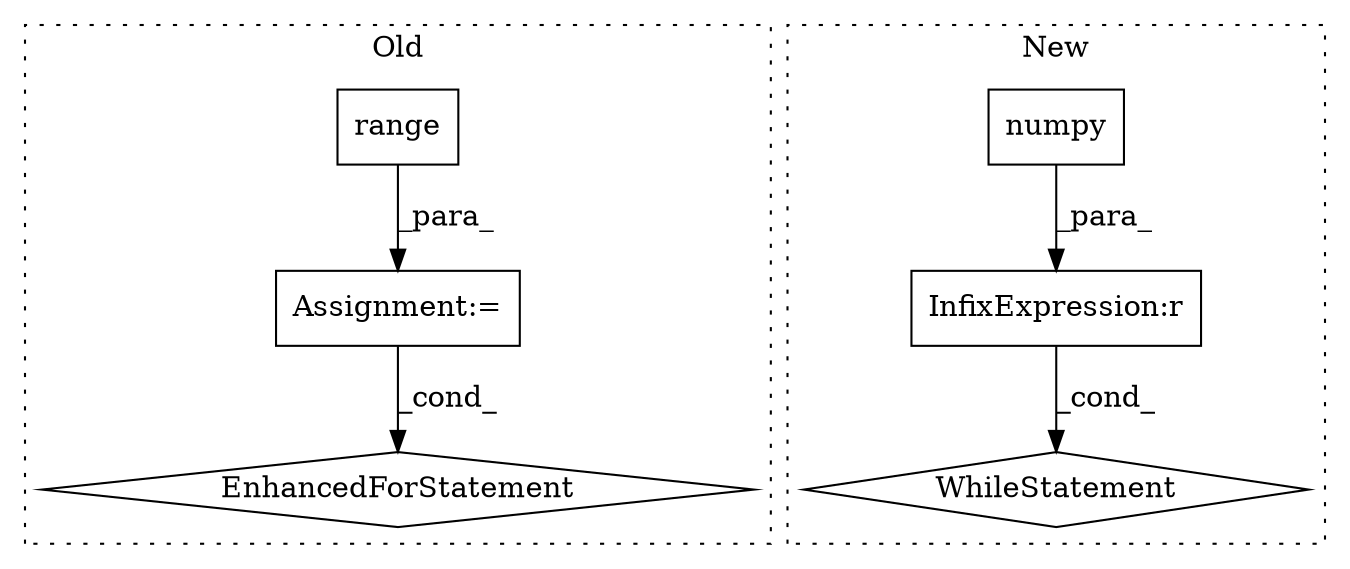 digraph G {
subgraph cluster0 {
1 [label="range" a="32" s="8682,8702" l="6,1" shape="box"];
3 [label="EnhancedForStatement" a="70" s="8617,8703" l="57,2" shape="diamond"];
4 [label="Assignment:=" a="7" s="8617,8703" l="57,2" shape="box"];
label = "Old";
style="dotted";
}
subgraph cluster1 {
2 [label="numpy" a="32" s="8590" l="7" shape="box"];
5 [label="WhileStatement" a="61" s="8605,8646" l="7,2" shape="diamond"];
6 [label="InfixExpression:r" a="27" s="8628" l="3" shape="box"];
label = "New";
style="dotted";
}
1 -> 4 [label="_para_"];
2 -> 6 [label="_para_"];
4 -> 3 [label="_cond_"];
6 -> 5 [label="_cond_"];
}